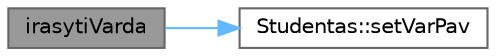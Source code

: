 digraph "irasytiVarda"
{
 // LATEX_PDF_SIZE
  bgcolor="transparent";
  edge [fontname=Helvetica,fontsize=10,labelfontname=Helvetica,labelfontsize=10];
  node [fontname=Helvetica,fontsize=10,shape=box,height=0.2,width=0.4];
  rankdir="LR";
  Node1 [id="Node000001",label="irasytiVarda",height=0.2,width=0.4,color="gray40", fillcolor="grey60", style="filled", fontcolor="black",tooltip=" "];
  Node1 -> Node2 [id="edge2_Node000001_Node000002",color="steelblue1",style="solid",tooltip=" "];
  Node2 [id="Node000002",label="Studentas::setVarPav",height=0.2,width=0.4,color="grey40", fillcolor="white", style="filled",URL="$class_studentas.html#aab017285c3b3e7794f264e4bdb935265",tooltip=" "];
}
